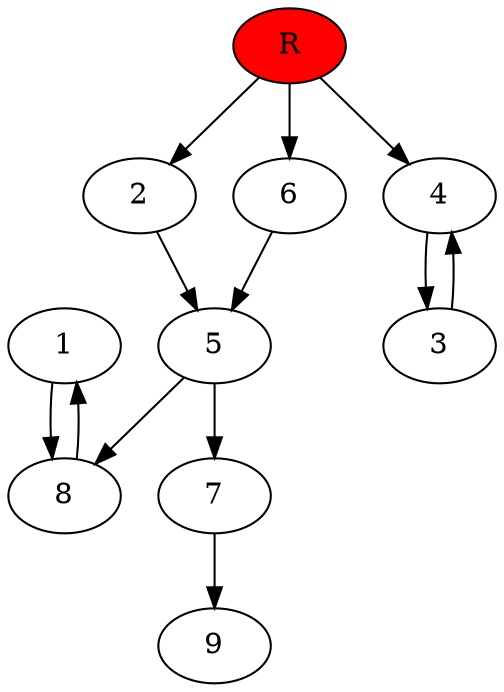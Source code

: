digraph prb22845 {
	1
	2
	3
	4
	5
	6
	7
	8
	R [fillcolor="#ff0000" style=filled]
	1 -> 8
	2 -> 5
	3 -> 4
	4 -> 3
	5 -> 7
	5 -> 8
	6 -> 5
	7 -> 9
	8 -> 1
	R -> 2
	R -> 4
	R -> 6
}
